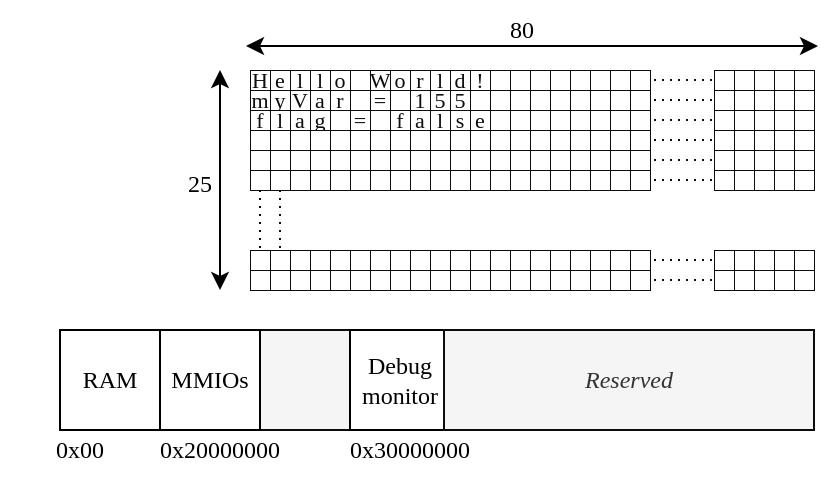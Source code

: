 <mxfile version="21.6.8" type="device">
  <diagram name="Page-1" id="7UJvqwtA53lMrA3YZl_T">
    <mxGraphModel dx="592" dy="351" grid="1" gridSize="10" guides="1" tooltips="1" connect="1" arrows="1" fold="1" page="1" pageScale="1" pageWidth="850" pageHeight="1100" math="0" shadow="0">
      <root>
        <mxCell id="0" />
        <mxCell id="1" parent="0" />
        <mxCell id="1Dst-Pp7yCYSwZfz3Zx6-1" value="" style="rounded=0;whiteSpace=wrap;html=1;fillColor=#f5f5f5;fontColor=#333333;strokeColor=#0D0D0D;" parent="1" vertex="1">
          <mxGeometry x="150" y="250" width="150" height="50" as="geometry" />
        </mxCell>
        <mxCell id="1Dst-Pp7yCYSwZfz3Zx6-3" value="0x00" style="text;html=1;strokeColor=none;fillColor=none;align=center;verticalAlign=middle;whiteSpace=wrap;rounded=0;fontFamily=Computer Modern;" parent="1" vertex="1">
          <mxGeometry x="120" y="295" width="80" height="30" as="geometry" />
        </mxCell>
        <mxCell id="1Dst-Pp7yCYSwZfz3Zx6-6" value="0x20000000" style="text;html=1;strokeColor=none;fillColor=none;align=center;verticalAlign=middle;whiteSpace=wrap;rounded=0;fontFamily=Computer Modern;" parent="1" vertex="1">
          <mxGeometry x="190" y="295" width="80" height="30" as="geometry" />
        </mxCell>
        <mxCell id="1Dst-Pp7yCYSwZfz3Zx6-7" value="0x30000000" style="text;html=1;strokeColor=none;fillColor=none;align=center;verticalAlign=middle;whiteSpace=wrap;rounded=0;fontFamily=Computer Modern;" parent="1" vertex="1">
          <mxGeometry x="285" y="295" width="80" height="30" as="geometry" />
        </mxCell>
        <mxCell id="1Dst-Pp7yCYSwZfz3Zx6-11" value="RAM" style="rounded=0;whiteSpace=wrap;html=1;fontFamily=Computer Modern;" parent="1" vertex="1">
          <mxGeometry x="150" y="250" width="50" height="50" as="geometry" />
        </mxCell>
        <mxCell id="1Dst-Pp7yCYSwZfz3Zx6-12" value="MMIOs" style="rounded=0;whiteSpace=wrap;html=1;fontFamily=Computer Modern;" parent="1" vertex="1">
          <mxGeometry x="200" y="250" width="50" height="50" as="geometry" />
        </mxCell>
        <mxCell id="1Dst-Pp7yCYSwZfz3Zx6-13" value="Debug&lt;br&gt;monitor" style="rounded=0;whiteSpace=wrap;html=1;fontFamily=Computer Modern;" parent="1" vertex="1">
          <mxGeometry x="295" y="250" width="50" height="50" as="geometry" />
        </mxCell>
        <mxCell id="1Dst-Pp7yCYSwZfz3Zx6-14" value="H" style="rounded=0;whiteSpace=wrap;html=1;fontColor=#0D0D0D;strokeColor=#0D0D0D;fontFamily=Computer Modern;fontSize=11;strokeWidth=0.5;" parent="1" vertex="1">
          <mxGeometry x="245" y="120" width="10" height="10" as="geometry" />
        </mxCell>
        <mxCell id="1Dst-Pp7yCYSwZfz3Zx6-15" value="e" style="rounded=0;whiteSpace=wrap;html=1;fontColor=#0D0D0D;strokeColor=#0D0D0D;fontFamily=Computer Modern;fontSize=11;strokeWidth=0.5;" parent="1" vertex="1">
          <mxGeometry x="255" y="120" width="10" height="10" as="geometry" />
        </mxCell>
        <mxCell id="1Dst-Pp7yCYSwZfz3Zx6-16" value="l" style="rounded=0;whiteSpace=wrap;html=1;fontColor=#0D0D0D;strokeColor=#0D0D0D;fontFamily=Computer Modern;fontSize=11;strokeWidth=0.5;" parent="1" vertex="1">
          <mxGeometry x="265" y="120" width="10" height="10" as="geometry" />
        </mxCell>
        <mxCell id="1Dst-Pp7yCYSwZfz3Zx6-17" value="l" style="rounded=0;whiteSpace=wrap;html=1;fontColor=#0D0D0D;strokeColor=#0D0D0D;fontFamily=Computer Modern;fontSize=11;strokeWidth=0.5;" parent="1" vertex="1">
          <mxGeometry x="275" y="120" width="10" height="10" as="geometry" />
        </mxCell>
        <mxCell id="1Dst-Pp7yCYSwZfz3Zx6-18" value="o" style="rounded=0;whiteSpace=wrap;html=1;fontColor=#0D0D0D;strokeColor=#0D0D0D;fontFamily=Computer Modern;fontSize=11;strokeWidth=0.5;" parent="1" vertex="1">
          <mxGeometry x="285" y="120" width="10" height="10" as="geometry" />
        </mxCell>
        <mxCell id="1Dst-Pp7yCYSwZfz3Zx6-19" value="" style="rounded=0;whiteSpace=wrap;html=1;fontColor=#B3B3B3;strokeColor=#0D0D0D;fontSize=11;strokeWidth=0.5;" parent="1" vertex="1">
          <mxGeometry x="295" y="120" width="10" height="10" as="geometry" />
        </mxCell>
        <mxCell id="1Dst-Pp7yCYSwZfz3Zx6-20" value="W" style="rounded=0;whiteSpace=wrap;html=1;fontColor=#0D0D0D;strokeColor=#0D0D0D;fontFamily=Computer Modern;fontSize=11;strokeWidth=0.5;" parent="1" vertex="1">
          <mxGeometry x="305" y="120" width="10" height="10" as="geometry" />
        </mxCell>
        <mxCell id="1Dst-Pp7yCYSwZfz3Zx6-21" value="o" style="rounded=0;whiteSpace=wrap;html=1;fontColor=#0D0D0D;strokeColor=#0D0D0D;fontFamily=Computer Modern;fontSize=11;strokeWidth=0.5;" parent="1" vertex="1">
          <mxGeometry x="315" y="120" width="10" height="10" as="geometry" />
        </mxCell>
        <mxCell id="1Dst-Pp7yCYSwZfz3Zx6-22" value="r" style="rounded=0;whiteSpace=wrap;html=1;fontColor=#0D0D0D;strokeColor=#0D0D0D;fontFamily=Computer Modern;fontSize=11;strokeWidth=0.5;" parent="1" vertex="1">
          <mxGeometry x="325" y="120" width="10" height="10" as="geometry" />
        </mxCell>
        <mxCell id="1Dst-Pp7yCYSwZfz3Zx6-23" value="l" style="rounded=0;whiteSpace=wrap;html=1;fontColor=#0D0D0D;strokeColor=#0D0D0D;fontFamily=Computer Modern;fontSize=11;strokeWidth=0.5;" parent="1" vertex="1">
          <mxGeometry x="335" y="120" width="10" height="10" as="geometry" />
        </mxCell>
        <mxCell id="1Dst-Pp7yCYSwZfz3Zx6-24" value="d" style="rounded=0;whiteSpace=wrap;html=1;fontColor=#0D0D0D;strokeColor=#0D0D0D;fontFamily=Computer Modern;fontSize=11;strokeWidth=0.5;" parent="1" vertex="1">
          <mxGeometry x="345" y="120" width="10" height="10" as="geometry" />
        </mxCell>
        <mxCell id="1Dst-Pp7yCYSwZfz3Zx6-25" value="!" style="rounded=0;whiteSpace=wrap;html=1;fontColor=#0D0D0D;strokeColor=#0D0D0D;fontFamily=Computer Modern;fontSize=11;strokeWidth=0.5;" parent="1" vertex="1">
          <mxGeometry x="355" y="120" width="10" height="10" as="geometry" />
        </mxCell>
        <mxCell id="1Dst-Pp7yCYSwZfz3Zx6-26" value="" style="rounded=0;whiteSpace=wrap;html=1;fontColor=#B3B3B3;strokeColor=#0D0D0D;strokeWidth=0.5;" parent="1" vertex="1">
          <mxGeometry x="365" y="120" width="10" height="10" as="geometry" />
        </mxCell>
        <mxCell id="1Dst-Pp7yCYSwZfz3Zx6-27" value="" style="rounded=0;whiteSpace=wrap;html=1;fontColor=#B3B3B3;strokeColor=#0D0D0D;strokeWidth=0.5;" parent="1" vertex="1">
          <mxGeometry x="375" y="120" width="10" height="10" as="geometry" />
        </mxCell>
        <mxCell id="1Dst-Pp7yCYSwZfz3Zx6-28" value="" style="rounded=0;whiteSpace=wrap;html=1;fontColor=#B3B3B3;strokeColor=#0D0D0D;strokeWidth=0.5;" parent="1" vertex="1">
          <mxGeometry x="385" y="120" width="10" height="10" as="geometry" />
        </mxCell>
        <mxCell id="1Dst-Pp7yCYSwZfz3Zx6-29" value="" style="rounded=0;whiteSpace=wrap;html=1;fontColor=#B3B3B3;strokeColor=#0D0D0D;strokeWidth=0.5;" parent="1" vertex="1">
          <mxGeometry x="395" y="120" width="10" height="10" as="geometry" />
        </mxCell>
        <mxCell id="1Dst-Pp7yCYSwZfz3Zx6-30" value="" style="rounded=0;whiteSpace=wrap;html=1;fontColor=#B3B3B3;strokeColor=#0D0D0D;strokeWidth=0.5;" parent="1" vertex="1">
          <mxGeometry x="405" y="120" width="10" height="10" as="geometry" />
        </mxCell>
        <mxCell id="1Dst-Pp7yCYSwZfz3Zx6-31" value="" style="rounded=0;whiteSpace=wrap;html=1;fontColor=#B3B3B3;strokeColor=#0D0D0D;strokeWidth=0.5;" parent="1" vertex="1">
          <mxGeometry x="415" y="120" width="10" height="10" as="geometry" />
        </mxCell>
        <mxCell id="1Dst-Pp7yCYSwZfz3Zx6-32" value="" style="rounded=0;whiteSpace=wrap;html=1;fontColor=#B3B3B3;strokeColor=#0D0D0D;strokeWidth=0.5;" parent="1" vertex="1">
          <mxGeometry x="425" y="120" width="10" height="10" as="geometry" />
        </mxCell>
        <mxCell id="1Dst-Pp7yCYSwZfz3Zx6-33" value="" style="rounded=0;whiteSpace=wrap;html=1;fontColor=#B3B3B3;strokeColor=#0D0D0D;strokeWidth=0.5;" parent="1" vertex="1">
          <mxGeometry x="435" y="120" width="10" height="10" as="geometry" />
        </mxCell>
        <mxCell id="1Dst-Pp7yCYSwZfz3Zx6-59" value="" style="rounded=0;whiteSpace=wrap;html=1;fontColor=#B3B3B3;strokeColor=#0D0D0D;strokeWidth=0.5;" parent="1" vertex="1">
          <mxGeometry x="477" y="120" width="10" height="10" as="geometry" />
        </mxCell>
        <mxCell id="1Dst-Pp7yCYSwZfz3Zx6-60" value="" style="rounded=0;whiteSpace=wrap;html=1;fontColor=#B3B3B3;strokeColor=#0D0D0D;strokeWidth=0.5;" parent="1" vertex="1">
          <mxGeometry x="487" y="120" width="10" height="10" as="geometry" />
        </mxCell>
        <mxCell id="1Dst-Pp7yCYSwZfz3Zx6-61" value="" style="rounded=0;whiteSpace=wrap;html=1;fontColor=#B3B3B3;strokeColor=#0D0D0D;strokeWidth=0.5;" parent="1" vertex="1">
          <mxGeometry x="497" y="120" width="10" height="10" as="geometry" />
        </mxCell>
        <mxCell id="1Dst-Pp7yCYSwZfz3Zx6-62" value="" style="rounded=0;whiteSpace=wrap;html=1;fontColor=#B3B3B3;strokeColor=#0D0D0D;strokeWidth=0.5;" parent="1" vertex="1">
          <mxGeometry x="507" y="120" width="10" height="10" as="geometry" />
        </mxCell>
        <mxCell id="1Dst-Pp7yCYSwZfz3Zx6-63" value="" style="rounded=0;whiteSpace=wrap;html=1;fontColor=#B3B3B3;strokeColor=#0D0D0D;strokeWidth=0.5;" parent="1" vertex="1">
          <mxGeometry x="517" y="120" width="10" height="10" as="geometry" />
        </mxCell>
        <mxCell id="1Dst-Pp7yCYSwZfz3Zx6-64" value="" style="endArrow=none;dashed=1;html=1;dashPattern=1 3;strokeWidth=1;rounded=0;exitX=1;exitY=0.5;exitDx=0;exitDy=0;entryX=0;entryY=0.5;entryDx=0;entryDy=0;fontColor=#B3B3B3;strokeColor=#0D0D0D;" parent="1" edge="1">
          <mxGeometry width="50" height="50" relative="1" as="geometry">
            <mxPoint x="447" y="125" as="sourcePoint" />
            <mxPoint x="477" y="125" as="targetPoint" />
          </mxGeometry>
        </mxCell>
        <mxCell id="1Dst-Pp7yCYSwZfz3Zx6-65" value="m" style="rounded=0;whiteSpace=wrap;html=1;fontColor=#0D0D0D;strokeColor=#0D0D0D;strokeWidth=0.5;fontSize=11;fontFamily=Computer Modern;" parent="1" vertex="1">
          <mxGeometry x="245" y="130" width="10" height="10" as="geometry" />
        </mxCell>
        <mxCell id="1Dst-Pp7yCYSwZfz3Zx6-66" value="y" style="rounded=0;whiteSpace=wrap;html=1;fontColor=#0D0D0D;strokeColor=#0D0D0D;strokeWidth=0.5;fontSize=11;fontFamily=Computer Modern;" parent="1" vertex="1">
          <mxGeometry x="255" y="130" width="10" height="10" as="geometry" />
        </mxCell>
        <mxCell id="1Dst-Pp7yCYSwZfz3Zx6-67" value="&lt;font style=&quot;font-size: 11px;&quot;&gt;V&lt;/font&gt;" style="rounded=0;whiteSpace=wrap;html=1;fontColor=#0D0D0D;strokeColor=#0D0D0D;strokeWidth=0.5;fontSize=11;fontFamily=Computer Modern;" parent="1" vertex="1">
          <mxGeometry x="265" y="130" width="10" height="10" as="geometry" />
        </mxCell>
        <mxCell id="1Dst-Pp7yCYSwZfz3Zx6-68" value="a" style="rounded=0;whiteSpace=wrap;html=1;fontColor=#0D0D0D;strokeColor=#0D0D0D;strokeWidth=0.5;fontSize=11;fontFamily=Computer Modern;" parent="1" vertex="1">
          <mxGeometry x="275" y="130" width="10" height="10" as="geometry" />
        </mxCell>
        <mxCell id="1Dst-Pp7yCYSwZfz3Zx6-69" value="r" style="rounded=0;whiteSpace=wrap;html=1;fontColor=#0D0D0D;strokeColor=#0D0D0D;strokeWidth=0.5;fontSize=11;fontFamily=Computer Modern;" parent="1" vertex="1">
          <mxGeometry x="285" y="130" width="10" height="10" as="geometry" />
        </mxCell>
        <mxCell id="1Dst-Pp7yCYSwZfz3Zx6-70" value="" style="rounded=0;whiteSpace=wrap;html=1;fontColor=#0D0D0D;strokeColor=#0D0D0D;strokeWidth=0.5;fontSize=11;fontFamily=Computer Modern;" parent="1" vertex="1">
          <mxGeometry x="295" y="130" width="10" height="10" as="geometry" />
        </mxCell>
        <mxCell id="1Dst-Pp7yCYSwZfz3Zx6-71" value="=" style="rounded=0;whiteSpace=wrap;html=1;fontColor=#0D0D0D;strokeColor=#0D0D0D;strokeWidth=0.5;fontFamily=Computer Modern;fontSize=11;" parent="1" vertex="1">
          <mxGeometry x="305" y="130" width="10" height="10" as="geometry" />
        </mxCell>
        <mxCell id="1Dst-Pp7yCYSwZfz3Zx6-72" value="" style="rounded=0;whiteSpace=wrap;html=1;fontColor=#0D0D0D;strokeColor=#0D0D0D;strokeWidth=0.5;fontSize=11;fontFamily=Computer Modern;" parent="1" vertex="1">
          <mxGeometry x="315" y="130" width="10" height="10" as="geometry" />
        </mxCell>
        <mxCell id="1Dst-Pp7yCYSwZfz3Zx6-73" value="1" style="rounded=0;whiteSpace=wrap;html=1;fontColor=#0D0D0D;strokeColor=#0D0D0D;strokeWidth=0.5;fontFamily=Computer Modern;fontSize=11;" parent="1" vertex="1">
          <mxGeometry x="325" y="130" width="10" height="10" as="geometry" />
        </mxCell>
        <mxCell id="1Dst-Pp7yCYSwZfz3Zx6-74" value="5" style="rounded=0;whiteSpace=wrap;html=1;fontColor=#0D0D0D;strokeColor=#0D0D0D;strokeWidth=0.5;fontSize=11;fontFamily=Computer Modern;" parent="1" vertex="1">
          <mxGeometry x="335" y="130" width="10" height="10" as="geometry" />
        </mxCell>
        <mxCell id="1Dst-Pp7yCYSwZfz3Zx6-75" value="5" style="rounded=0;whiteSpace=wrap;html=1;fontColor=#0D0D0D;strokeColor=#0D0D0D;strokeWidth=0.5;fontSize=11;fontFamily=Computer Modern;" parent="1" vertex="1">
          <mxGeometry x="345" y="130" width="10" height="10" as="geometry" />
        </mxCell>
        <mxCell id="1Dst-Pp7yCYSwZfz3Zx6-76" value="" style="rounded=0;whiteSpace=wrap;html=1;fontColor=#0D0D0D;strokeColor=#0D0D0D;strokeWidth=0.5;fontSize=11;fontFamily=Computer Modern;" parent="1" vertex="1">
          <mxGeometry x="355" y="130" width="10" height="10" as="geometry" />
        </mxCell>
        <mxCell id="1Dst-Pp7yCYSwZfz3Zx6-77" value="" style="rounded=0;whiteSpace=wrap;html=1;fontColor=#B3B3B3;strokeColor=#0D0D0D;strokeWidth=0.5;" parent="1" vertex="1">
          <mxGeometry x="365" y="130" width="10" height="10" as="geometry" />
        </mxCell>
        <mxCell id="1Dst-Pp7yCYSwZfz3Zx6-78" value="" style="rounded=0;whiteSpace=wrap;html=1;fontColor=#B3B3B3;strokeColor=#0D0D0D;strokeWidth=0.5;" parent="1" vertex="1">
          <mxGeometry x="375" y="130" width="10" height="10" as="geometry" />
        </mxCell>
        <mxCell id="1Dst-Pp7yCYSwZfz3Zx6-79" value="" style="rounded=0;whiteSpace=wrap;html=1;fontColor=#B3B3B3;strokeColor=#0D0D0D;strokeWidth=0.5;" parent="1" vertex="1">
          <mxGeometry x="385" y="130" width="10" height="10" as="geometry" />
        </mxCell>
        <mxCell id="1Dst-Pp7yCYSwZfz3Zx6-80" value="" style="rounded=0;whiteSpace=wrap;html=1;fontColor=#B3B3B3;strokeColor=#0D0D0D;strokeWidth=0.5;" parent="1" vertex="1">
          <mxGeometry x="395" y="130" width="10" height="10" as="geometry" />
        </mxCell>
        <mxCell id="1Dst-Pp7yCYSwZfz3Zx6-81" value="" style="rounded=0;whiteSpace=wrap;html=1;fontColor=#B3B3B3;strokeColor=#0D0D0D;strokeWidth=0.5;" parent="1" vertex="1">
          <mxGeometry x="405" y="130" width="10" height="10" as="geometry" />
        </mxCell>
        <mxCell id="1Dst-Pp7yCYSwZfz3Zx6-82" value="" style="rounded=0;whiteSpace=wrap;html=1;fontColor=#B3B3B3;strokeColor=#0D0D0D;strokeWidth=0.5;" parent="1" vertex="1">
          <mxGeometry x="415" y="130" width="10" height="10" as="geometry" />
        </mxCell>
        <mxCell id="1Dst-Pp7yCYSwZfz3Zx6-83" value="" style="rounded=0;whiteSpace=wrap;html=1;fontColor=#B3B3B3;strokeColor=#0D0D0D;strokeWidth=0.5;" parent="1" vertex="1">
          <mxGeometry x="425" y="130" width="10" height="10" as="geometry" />
        </mxCell>
        <mxCell id="1Dst-Pp7yCYSwZfz3Zx6-84" value="" style="rounded=0;whiteSpace=wrap;html=1;fontColor=#B3B3B3;strokeColor=#0D0D0D;strokeWidth=0.5;" parent="1" vertex="1">
          <mxGeometry x="435" y="130" width="10" height="10" as="geometry" />
        </mxCell>
        <mxCell id="1Dst-Pp7yCYSwZfz3Zx6-85" value="" style="rounded=0;whiteSpace=wrap;html=1;fontColor=#B3B3B3;strokeColor=#0D0D0D;strokeWidth=0.5;" parent="1" vertex="1">
          <mxGeometry x="477" y="130" width="10" height="10" as="geometry" />
        </mxCell>
        <mxCell id="1Dst-Pp7yCYSwZfz3Zx6-86" value="" style="rounded=0;whiteSpace=wrap;html=1;fontColor=#B3B3B3;strokeColor=#0D0D0D;strokeWidth=0.5;" parent="1" vertex="1">
          <mxGeometry x="487" y="130" width="10" height="10" as="geometry" />
        </mxCell>
        <mxCell id="1Dst-Pp7yCYSwZfz3Zx6-87" value="" style="rounded=0;whiteSpace=wrap;html=1;fontColor=#B3B3B3;strokeColor=#0D0D0D;strokeWidth=0.5;" parent="1" vertex="1">
          <mxGeometry x="497" y="130" width="10" height="10" as="geometry" />
        </mxCell>
        <mxCell id="1Dst-Pp7yCYSwZfz3Zx6-88" value="" style="rounded=0;whiteSpace=wrap;html=1;fontColor=#B3B3B3;strokeColor=#0D0D0D;strokeWidth=0.5;" parent="1" vertex="1">
          <mxGeometry x="507" y="130" width="10" height="10" as="geometry" />
        </mxCell>
        <mxCell id="1Dst-Pp7yCYSwZfz3Zx6-89" value="" style="rounded=0;whiteSpace=wrap;html=1;fontColor=#B3B3B3;strokeColor=#0D0D0D;strokeWidth=0.5;" parent="1" vertex="1">
          <mxGeometry x="517" y="130" width="10" height="10" as="geometry" />
        </mxCell>
        <mxCell id="1Dst-Pp7yCYSwZfz3Zx6-90" value="" style="endArrow=none;dashed=1;html=1;dashPattern=1 3;strokeWidth=1;rounded=0;exitX=1;exitY=0.5;exitDx=0;exitDy=0;entryX=0;entryY=0.5;entryDx=0;entryDy=0;fontColor=#B3B3B3;strokeColor=#0D0D0D;" parent="1" edge="1">
          <mxGeometry width="50" height="50" relative="1" as="geometry">
            <mxPoint x="447" y="135" as="sourcePoint" />
            <mxPoint x="477" y="135" as="targetPoint" />
          </mxGeometry>
        </mxCell>
        <mxCell id="1Dst-Pp7yCYSwZfz3Zx6-91" value="f" style="rounded=0;whiteSpace=wrap;html=1;fontColor=#0D0D0D;strokeColor=#0D0D0D;strokeWidth=0.5;fontSize=11;fontFamily=Computer Modern;" parent="1" vertex="1">
          <mxGeometry x="245" y="140" width="10" height="10" as="geometry" />
        </mxCell>
        <mxCell id="1Dst-Pp7yCYSwZfz3Zx6-92" value="l" style="rounded=0;whiteSpace=wrap;html=1;fontColor=#0D0D0D;strokeColor=#0D0D0D;strokeWidth=0.5;fontSize=11;fontFamily=Computer Modern;" parent="1" vertex="1">
          <mxGeometry x="255" y="140" width="10" height="10" as="geometry" />
        </mxCell>
        <mxCell id="1Dst-Pp7yCYSwZfz3Zx6-93" value="a" style="rounded=0;whiteSpace=wrap;html=1;fontColor=#0D0D0D;strokeColor=#0D0D0D;strokeWidth=0.5;fontSize=11;fontFamily=Computer Modern;" parent="1" vertex="1">
          <mxGeometry x="265" y="140" width="10" height="10" as="geometry" />
        </mxCell>
        <mxCell id="1Dst-Pp7yCYSwZfz3Zx6-94" value="g" style="rounded=0;whiteSpace=wrap;html=1;fontColor=#0D0D0D;strokeColor=#0D0D0D;strokeWidth=0.5;fontSize=11;fontFamily=Computer Modern;" parent="1" vertex="1">
          <mxGeometry x="275" y="140" width="10" height="10" as="geometry" />
        </mxCell>
        <mxCell id="1Dst-Pp7yCYSwZfz3Zx6-95" value="" style="rounded=0;whiteSpace=wrap;html=1;fontColor=#B3B3B3;strokeColor=#0D0D0D;strokeWidth=0.5;" parent="1" vertex="1">
          <mxGeometry x="285" y="140" width="10" height="10" as="geometry" />
        </mxCell>
        <mxCell id="1Dst-Pp7yCYSwZfz3Zx6-96" value="=" style="rounded=0;whiteSpace=wrap;html=1;fontColor=#0D0D0D;strokeColor=#0D0D0D;strokeWidth=0.5;fontSize=11;fontFamily=Computer Modern;" parent="1" vertex="1">
          <mxGeometry x="295" y="140" width="10" height="10" as="geometry" />
        </mxCell>
        <mxCell id="1Dst-Pp7yCYSwZfz3Zx6-97" value="" style="rounded=0;whiteSpace=wrap;html=1;fontColor=#B3B3B3;strokeColor=#0D0D0D;strokeWidth=0.5;" parent="1" vertex="1">
          <mxGeometry x="305" y="140" width="10" height="10" as="geometry" />
        </mxCell>
        <mxCell id="1Dst-Pp7yCYSwZfz3Zx6-98" value="f" style="rounded=0;whiteSpace=wrap;html=1;fontColor=#0D0D0D;strokeColor=#0D0D0D;strokeWidth=0.5;fontSize=11;fontFamily=Computer Modern;" parent="1" vertex="1">
          <mxGeometry x="315" y="140" width="10" height="10" as="geometry" />
        </mxCell>
        <mxCell id="1Dst-Pp7yCYSwZfz3Zx6-99" value="a" style="rounded=0;whiteSpace=wrap;html=1;fontColor=#0D0D0D;strokeColor=#0D0D0D;strokeWidth=0.5;fontSize=11;fontFamily=Computer Modern;" parent="1" vertex="1">
          <mxGeometry x="325" y="140" width="10" height="10" as="geometry" />
        </mxCell>
        <mxCell id="1Dst-Pp7yCYSwZfz3Zx6-100" value="l" style="rounded=0;whiteSpace=wrap;html=1;fontColor=#0D0D0D;strokeColor=#0D0D0D;strokeWidth=0.5;fontSize=11;fontFamily=Computer Modern;" parent="1" vertex="1">
          <mxGeometry x="335" y="140" width="10" height="10" as="geometry" />
        </mxCell>
        <mxCell id="1Dst-Pp7yCYSwZfz3Zx6-101" value="s" style="rounded=0;whiteSpace=wrap;html=1;fontColor=#0D0D0D;strokeColor=#0D0D0D;strokeWidth=0.5;fontSize=11;fontFamily=Computer Modern;" parent="1" vertex="1">
          <mxGeometry x="345" y="140" width="10" height="10" as="geometry" />
        </mxCell>
        <mxCell id="1Dst-Pp7yCYSwZfz3Zx6-102" value="e" style="rounded=0;whiteSpace=wrap;html=1;fontColor=#0D0D0D;strokeColor=#0D0D0D;strokeWidth=0.5;fontSize=11;fontFamily=Computer Modern;" parent="1" vertex="1">
          <mxGeometry x="355" y="140" width="10" height="10" as="geometry" />
        </mxCell>
        <mxCell id="1Dst-Pp7yCYSwZfz3Zx6-103" value="" style="rounded=0;whiteSpace=wrap;html=1;fontColor=#B3B3B3;strokeColor=#0D0D0D;strokeWidth=0.5;" parent="1" vertex="1">
          <mxGeometry x="365" y="140" width="10" height="10" as="geometry" />
        </mxCell>
        <mxCell id="1Dst-Pp7yCYSwZfz3Zx6-104" value="" style="rounded=0;whiteSpace=wrap;html=1;fontColor=#B3B3B3;strokeColor=#0D0D0D;strokeWidth=0.5;" parent="1" vertex="1">
          <mxGeometry x="375" y="140" width="10" height="10" as="geometry" />
        </mxCell>
        <mxCell id="1Dst-Pp7yCYSwZfz3Zx6-105" value="" style="rounded=0;whiteSpace=wrap;html=1;fontColor=#B3B3B3;strokeColor=#0D0D0D;strokeWidth=0.5;" parent="1" vertex="1">
          <mxGeometry x="385" y="140" width="10" height="10" as="geometry" />
        </mxCell>
        <mxCell id="1Dst-Pp7yCYSwZfz3Zx6-106" value="" style="rounded=0;whiteSpace=wrap;html=1;fontColor=#B3B3B3;strokeColor=#0D0D0D;strokeWidth=0.5;" parent="1" vertex="1">
          <mxGeometry x="395" y="140" width="10" height="10" as="geometry" />
        </mxCell>
        <mxCell id="1Dst-Pp7yCYSwZfz3Zx6-107" value="" style="rounded=0;whiteSpace=wrap;html=1;fontColor=#B3B3B3;strokeColor=#0D0D0D;strokeWidth=0.5;" parent="1" vertex="1">
          <mxGeometry x="405" y="140" width="10" height="10" as="geometry" />
        </mxCell>
        <mxCell id="1Dst-Pp7yCYSwZfz3Zx6-108" value="" style="rounded=0;whiteSpace=wrap;html=1;fontColor=#B3B3B3;strokeColor=#0D0D0D;strokeWidth=0.5;" parent="1" vertex="1">
          <mxGeometry x="415" y="140" width="10" height="10" as="geometry" />
        </mxCell>
        <mxCell id="1Dst-Pp7yCYSwZfz3Zx6-109" value="" style="rounded=0;whiteSpace=wrap;html=1;fontColor=#B3B3B3;strokeColor=#0D0D0D;strokeWidth=0.5;" parent="1" vertex="1">
          <mxGeometry x="425" y="140" width="10" height="10" as="geometry" />
        </mxCell>
        <mxCell id="1Dst-Pp7yCYSwZfz3Zx6-110" value="" style="rounded=0;whiteSpace=wrap;html=1;fontColor=#B3B3B3;strokeColor=#0D0D0D;strokeWidth=0.5;" parent="1" vertex="1">
          <mxGeometry x="435" y="140" width="10" height="10" as="geometry" />
        </mxCell>
        <mxCell id="1Dst-Pp7yCYSwZfz3Zx6-111" value="" style="rounded=0;whiteSpace=wrap;html=1;fontColor=#B3B3B3;strokeColor=#0D0D0D;strokeWidth=0.5;" parent="1" vertex="1">
          <mxGeometry x="477" y="140" width="10" height="10" as="geometry" />
        </mxCell>
        <mxCell id="1Dst-Pp7yCYSwZfz3Zx6-112" value="" style="rounded=0;whiteSpace=wrap;html=1;fontColor=#B3B3B3;strokeColor=#0D0D0D;strokeWidth=0.5;" parent="1" vertex="1">
          <mxGeometry x="487" y="140" width="10" height="10" as="geometry" />
        </mxCell>
        <mxCell id="1Dst-Pp7yCYSwZfz3Zx6-113" value="" style="rounded=0;whiteSpace=wrap;html=1;fontColor=#B3B3B3;strokeColor=#0D0D0D;strokeWidth=0.5;" parent="1" vertex="1">
          <mxGeometry x="497" y="140" width="10" height="10" as="geometry" />
        </mxCell>
        <mxCell id="1Dst-Pp7yCYSwZfz3Zx6-114" value="" style="rounded=0;whiteSpace=wrap;html=1;fontColor=#B3B3B3;strokeColor=#0D0D0D;strokeWidth=0.5;" parent="1" vertex="1">
          <mxGeometry x="507" y="140" width="10" height="10" as="geometry" />
        </mxCell>
        <mxCell id="1Dst-Pp7yCYSwZfz3Zx6-115" value="" style="rounded=0;whiteSpace=wrap;html=1;fontColor=#B3B3B3;strokeColor=#0D0D0D;strokeWidth=0.5;" parent="1" vertex="1">
          <mxGeometry x="517" y="140" width="10" height="10" as="geometry" />
        </mxCell>
        <mxCell id="1Dst-Pp7yCYSwZfz3Zx6-116" value="" style="endArrow=none;dashed=1;html=1;dashPattern=1 3;strokeWidth=1;rounded=0;exitX=1;exitY=0.5;exitDx=0;exitDy=0;entryX=0;entryY=0.5;entryDx=0;entryDy=0;fontColor=#B3B3B3;strokeColor=#0D0D0D;" parent="1" edge="1">
          <mxGeometry width="50" height="50" relative="1" as="geometry">
            <mxPoint x="447" y="145" as="sourcePoint" />
            <mxPoint x="477" y="145" as="targetPoint" />
          </mxGeometry>
        </mxCell>
        <mxCell id="1Dst-Pp7yCYSwZfz3Zx6-117" value="" style="rounded=0;whiteSpace=wrap;html=1;fontColor=#B3B3B3;strokeColor=#0D0D0D;strokeWidth=0.5;" parent="1" vertex="1">
          <mxGeometry x="245" y="210" width="10" height="10" as="geometry" />
        </mxCell>
        <mxCell id="1Dst-Pp7yCYSwZfz3Zx6-118" value="" style="rounded=0;whiteSpace=wrap;html=1;fontColor=#B3B3B3;strokeColor=#0D0D0D;strokeWidth=0.5;" parent="1" vertex="1">
          <mxGeometry x="255" y="210" width="10" height="10" as="geometry" />
        </mxCell>
        <mxCell id="1Dst-Pp7yCYSwZfz3Zx6-119" value="" style="rounded=0;whiteSpace=wrap;html=1;fontColor=#B3B3B3;strokeColor=#0D0D0D;strokeWidth=0.5;" parent="1" vertex="1">
          <mxGeometry x="265" y="210" width="10" height="10" as="geometry" />
        </mxCell>
        <mxCell id="1Dst-Pp7yCYSwZfz3Zx6-120" value="" style="rounded=0;whiteSpace=wrap;html=1;fontColor=#B3B3B3;strokeColor=#0D0D0D;strokeWidth=0.5;" parent="1" vertex="1">
          <mxGeometry x="275" y="210" width="10" height="10" as="geometry" />
        </mxCell>
        <mxCell id="1Dst-Pp7yCYSwZfz3Zx6-121" value="" style="rounded=0;whiteSpace=wrap;html=1;fontColor=#B3B3B3;strokeColor=#0D0D0D;strokeWidth=0.5;" parent="1" vertex="1">
          <mxGeometry x="285" y="210" width="10" height="10" as="geometry" />
        </mxCell>
        <mxCell id="1Dst-Pp7yCYSwZfz3Zx6-122" value="" style="rounded=0;whiteSpace=wrap;html=1;fontColor=#B3B3B3;strokeColor=#0D0D0D;strokeWidth=0.5;" parent="1" vertex="1">
          <mxGeometry x="295" y="210" width="10" height="10" as="geometry" />
        </mxCell>
        <mxCell id="1Dst-Pp7yCYSwZfz3Zx6-123" value="" style="rounded=0;whiteSpace=wrap;html=1;fontColor=#B3B3B3;strokeColor=#0D0D0D;strokeWidth=0.5;" parent="1" vertex="1">
          <mxGeometry x="305" y="210" width="10" height="10" as="geometry" />
        </mxCell>
        <mxCell id="1Dst-Pp7yCYSwZfz3Zx6-124" value="" style="rounded=0;whiteSpace=wrap;html=1;fontColor=#B3B3B3;strokeColor=#0D0D0D;strokeWidth=0.5;" parent="1" vertex="1">
          <mxGeometry x="315" y="210" width="10" height="10" as="geometry" />
        </mxCell>
        <mxCell id="1Dst-Pp7yCYSwZfz3Zx6-125" value="" style="rounded=0;whiteSpace=wrap;html=1;fontColor=#B3B3B3;strokeColor=#0D0D0D;strokeWidth=0.5;" parent="1" vertex="1">
          <mxGeometry x="325" y="210" width="10" height="10" as="geometry" />
        </mxCell>
        <mxCell id="1Dst-Pp7yCYSwZfz3Zx6-126" value="" style="rounded=0;whiteSpace=wrap;html=1;fontColor=#B3B3B3;strokeColor=#0D0D0D;strokeWidth=0.5;" parent="1" vertex="1">
          <mxGeometry x="335" y="210" width="10" height="10" as="geometry" />
        </mxCell>
        <mxCell id="1Dst-Pp7yCYSwZfz3Zx6-127" value="" style="rounded=0;whiteSpace=wrap;html=1;fontColor=#B3B3B3;strokeColor=#0D0D0D;strokeWidth=0.5;" parent="1" vertex="1">
          <mxGeometry x="345" y="210" width="10" height="10" as="geometry" />
        </mxCell>
        <mxCell id="1Dst-Pp7yCYSwZfz3Zx6-128" value="" style="rounded=0;whiteSpace=wrap;html=1;fontColor=#B3B3B3;strokeColor=#0D0D0D;strokeWidth=0.5;" parent="1" vertex="1">
          <mxGeometry x="355" y="210" width="10" height="10" as="geometry" />
        </mxCell>
        <mxCell id="1Dst-Pp7yCYSwZfz3Zx6-129" value="" style="rounded=0;whiteSpace=wrap;html=1;fontColor=#B3B3B3;strokeColor=#0D0D0D;strokeWidth=0.5;" parent="1" vertex="1">
          <mxGeometry x="365" y="210" width="10" height="10" as="geometry" />
        </mxCell>
        <mxCell id="1Dst-Pp7yCYSwZfz3Zx6-130" value="" style="rounded=0;whiteSpace=wrap;html=1;fontColor=#B3B3B3;strokeColor=#0D0D0D;strokeWidth=0.5;" parent="1" vertex="1">
          <mxGeometry x="375" y="210" width="10" height="10" as="geometry" />
        </mxCell>
        <mxCell id="1Dst-Pp7yCYSwZfz3Zx6-131" value="" style="rounded=0;whiteSpace=wrap;html=1;fontColor=#B3B3B3;strokeColor=#0D0D0D;strokeWidth=0.5;" parent="1" vertex="1">
          <mxGeometry x="385" y="210" width="10" height="10" as="geometry" />
        </mxCell>
        <mxCell id="1Dst-Pp7yCYSwZfz3Zx6-132" value="" style="rounded=0;whiteSpace=wrap;html=1;fontColor=#B3B3B3;strokeColor=#0D0D0D;strokeWidth=0.5;" parent="1" vertex="1">
          <mxGeometry x="395" y="210" width="10" height="10" as="geometry" />
        </mxCell>
        <mxCell id="1Dst-Pp7yCYSwZfz3Zx6-133" value="" style="rounded=0;whiteSpace=wrap;html=1;fontColor=#B3B3B3;strokeColor=#0D0D0D;strokeWidth=0.5;" parent="1" vertex="1">
          <mxGeometry x="405" y="210" width="10" height="10" as="geometry" />
        </mxCell>
        <mxCell id="1Dst-Pp7yCYSwZfz3Zx6-134" value="" style="rounded=0;whiteSpace=wrap;html=1;fontColor=#B3B3B3;strokeColor=#0D0D0D;strokeWidth=0.5;" parent="1" vertex="1">
          <mxGeometry x="415" y="210" width="10" height="10" as="geometry" />
        </mxCell>
        <mxCell id="1Dst-Pp7yCYSwZfz3Zx6-135" value="" style="rounded=0;whiteSpace=wrap;html=1;fontColor=#B3B3B3;strokeColor=#0D0D0D;strokeWidth=0.5;" parent="1" vertex="1">
          <mxGeometry x="425" y="210" width="10" height="10" as="geometry" />
        </mxCell>
        <mxCell id="1Dst-Pp7yCYSwZfz3Zx6-136" value="" style="rounded=0;whiteSpace=wrap;html=1;fontColor=#B3B3B3;strokeColor=#0D0D0D;strokeWidth=0.5;" parent="1" vertex="1">
          <mxGeometry x="435" y="210" width="10" height="10" as="geometry" />
        </mxCell>
        <mxCell id="1Dst-Pp7yCYSwZfz3Zx6-137" value="" style="rounded=0;whiteSpace=wrap;html=1;fontColor=#B3B3B3;strokeColor=#0D0D0D;strokeWidth=0.5;" parent="1" vertex="1">
          <mxGeometry x="477" y="210" width="10" height="10" as="geometry" />
        </mxCell>
        <mxCell id="1Dst-Pp7yCYSwZfz3Zx6-138" value="" style="rounded=0;whiteSpace=wrap;html=1;fontColor=#B3B3B3;strokeColor=#0D0D0D;strokeWidth=0.5;" parent="1" vertex="1">
          <mxGeometry x="487" y="210" width="10" height="10" as="geometry" />
        </mxCell>
        <mxCell id="1Dst-Pp7yCYSwZfz3Zx6-139" value="" style="rounded=0;whiteSpace=wrap;html=1;fontColor=#B3B3B3;strokeColor=#0D0D0D;strokeWidth=0.5;" parent="1" vertex="1">
          <mxGeometry x="497" y="210" width="10" height="10" as="geometry" />
        </mxCell>
        <mxCell id="1Dst-Pp7yCYSwZfz3Zx6-140" value="" style="rounded=0;whiteSpace=wrap;html=1;fontColor=#B3B3B3;strokeColor=#0D0D0D;strokeWidth=0.5;" parent="1" vertex="1">
          <mxGeometry x="507" y="210" width="10" height="10" as="geometry" />
        </mxCell>
        <mxCell id="1Dst-Pp7yCYSwZfz3Zx6-141" value="" style="rounded=0;whiteSpace=wrap;html=1;fontColor=#B3B3B3;strokeColor=#0D0D0D;strokeWidth=0.5;" parent="1" vertex="1">
          <mxGeometry x="517" y="210" width="10" height="10" as="geometry" />
        </mxCell>
        <mxCell id="1Dst-Pp7yCYSwZfz3Zx6-142" value="" style="endArrow=none;dashed=1;html=1;dashPattern=1 3;strokeWidth=1;rounded=0;exitX=1;exitY=0.5;exitDx=0;exitDy=0;entryX=0;entryY=0.5;entryDx=0;entryDy=0;fontColor=#B3B3B3;strokeColor=#0D0D0D;" parent="1" edge="1">
          <mxGeometry width="50" height="50" relative="1" as="geometry">
            <mxPoint x="447" y="215" as="sourcePoint" />
            <mxPoint x="477" y="215" as="targetPoint" />
          </mxGeometry>
        </mxCell>
        <mxCell id="1Dst-Pp7yCYSwZfz3Zx6-143" value="" style="rounded=0;whiteSpace=wrap;html=1;fontColor=#B3B3B3;strokeColor=#0D0D0D;strokeWidth=0.5;" parent="1" vertex="1">
          <mxGeometry x="245" y="150" width="10" height="10" as="geometry" />
        </mxCell>
        <mxCell id="1Dst-Pp7yCYSwZfz3Zx6-144" value="" style="rounded=0;whiteSpace=wrap;html=1;fontColor=#B3B3B3;strokeColor=#0D0D0D;strokeWidth=0.5;" parent="1" vertex="1">
          <mxGeometry x="255" y="150" width="10" height="10" as="geometry" />
        </mxCell>
        <mxCell id="1Dst-Pp7yCYSwZfz3Zx6-145" value="" style="rounded=0;whiteSpace=wrap;html=1;fontColor=#B3B3B3;strokeColor=#0D0D0D;strokeWidth=0.5;" parent="1" vertex="1">
          <mxGeometry x="265" y="150" width="10" height="10" as="geometry" />
        </mxCell>
        <mxCell id="1Dst-Pp7yCYSwZfz3Zx6-146" value="" style="rounded=0;whiteSpace=wrap;html=1;fontColor=#B3B3B3;strokeColor=#0D0D0D;strokeWidth=0.5;" parent="1" vertex="1">
          <mxGeometry x="275" y="150" width="10" height="10" as="geometry" />
        </mxCell>
        <mxCell id="1Dst-Pp7yCYSwZfz3Zx6-147" value="" style="rounded=0;whiteSpace=wrap;html=1;fontColor=#B3B3B3;strokeColor=#0D0D0D;strokeWidth=0.5;" parent="1" vertex="1">
          <mxGeometry x="285" y="150" width="10" height="10" as="geometry" />
        </mxCell>
        <mxCell id="1Dst-Pp7yCYSwZfz3Zx6-148" value="" style="rounded=0;whiteSpace=wrap;html=1;fontColor=#B3B3B3;strokeColor=#0D0D0D;strokeWidth=0.5;" parent="1" vertex="1">
          <mxGeometry x="295" y="150" width="10" height="10" as="geometry" />
        </mxCell>
        <mxCell id="1Dst-Pp7yCYSwZfz3Zx6-149" value="" style="rounded=0;whiteSpace=wrap;html=1;fontColor=#B3B3B3;strokeColor=#0D0D0D;strokeWidth=0.5;" parent="1" vertex="1">
          <mxGeometry x="305" y="150" width="10" height="10" as="geometry" />
        </mxCell>
        <mxCell id="1Dst-Pp7yCYSwZfz3Zx6-150" value="" style="rounded=0;whiteSpace=wrap;html=1;fontColor=#B3B3B3;strokeColor=#0D0D0D;strokeWidth=0.5;" parent="1" vertex="1">
          <mxGeometry x="315" y="150" width="10" height="10" as="geometry" />
        </mxCell>
        <mxCell id="1Dst-Pp7yCYSwZfz3Zx6-151" value="" style="rounded=0;whiteSpace=wrap;html=1;fontColor=#B3B3B3;strokeColor=#0D0D0D;strokeWidth=0.5;" parent="1" vertex="1">
          <mxGeometry x="325" y="150" width="10" height="10" as="geometry" />
        </mxCell>
        <mxCell id="1Dst-Pp7yCYSwZfz3Zx6-152" value="" style="rounded=0;whiteSpace=wrap;html=1;fontColor=#B3B3B3;strokeColor=#0D0D0D;strokeWidth=0.5;" parent="1" vertex="1">
          <mxGeometry x="335" y="150" width="10" height="10" as="geometry" />
        </mxCell>
        <mxCell id="1Dst-Pp7yCYSwZfz3Zx6-153" value="" style="rounded=0;whiteSpace=wrap;html=1;fontColor=#B3B3B3;strokeColor=#0D0D0D;strokeWidth=0.5;" parent="1" vertex="1">
          <mxGeometry x="345" y="150" width="10" height="10" as="geometry" />
        </mxCell>
        <mxCell id="1Dst-Pp7yCYSwZfz3Zx6-154" value="" style="rounded=0;whiteSpace=wrap;html=1;fontColor=#B3B3B3;strokeColor=#0D0D0D;strokeWidth=0.5;" parent="1" vertex="1">
          <mxGeometry x="355" y="150" width="10" height="10" as="geometry" />
        </mxCell>
        <mxCell id="1Dst-Pp7yCYSwZfz3Zx6-155" value="" style="rounded=0;whiteSpace=wrap;html=1;fontColor=#B3B3B3;strokeColor=#0D0D0D;strokeWidth=0.5;" parent="1" vertex="1">
          <mxGeometry x="365" y="150" width="10" height="10" as="geometry" />
        </mxCell>
        <mxCell id="1Dst-Pp7yCYSwZfz3Zx6-156" value="" style="rounded=0;whiteSpace=wrap;html=1;fontColor=#B3B3B3;strokeColor=#0D0D0D;strokeWidth=0.5;" parent="1" vertex="1">
          <mxGeometry x="375" y="150" width="10" height="10" as="geometry" />
        </mxCell>
        <mxCell id="1Dst-Pp7yCYSwZfz3Zx6-157" value="" style="rounded=0;whiteSpace=wrap;html=1;fontColor=#B3B3B3;strokeColor=#0D0D0D;strokeWidth=0.5;" parent="1" vertex="1">
          <mxGeometry x="385" y="150" width="10" height="10" as="geometry" />
        </mxCell>
        <mxCell id="1Dst-Pp7yCYSwZfz3Zx6-158" value="" style="rounded=0;whiteSpace=wrap;html=1;fontColor=#B3B3B3;strokeColor=#0D0D0D;strokeWidth=0.5;" parent="1" vertex="1">
          <mxGeometry x="395" y="150" width="10" height="10" as="geometry" />
        </mxCell>
        <mxCell id="1Dst-Pp7yCYSwZfz3Zx6-159" value="" style="rounded=0;whiteSpace=wrap;html=1;fontColor=#B3B3B3;strokeColor=#0D0D0D;strokeWidth=0.5;" parent="1" vertex="1">
          <mxGeometry x="405" y="150" width="10" height="10" as="geometry" />
        </mxCell>
        <mxCell id="1Dst-Pp7yCYSwZfz3Zx6-160" value="" style="rounded=0;whiteSpace=wrap;html=1;fontColor=#B3B3B3;strokeColor=#0D0D0D;strokeWidth=0.5;" parent="1" vertex="1">
          <mxGeometry x="415" y="150" width="10" height="10" as="geometry" />
        </mxCell>
        <mxCell id="1Dst-Pp7yCYSwZfz3Zx6-161" value="" style="rounded=0;whiteSpace=wrap;html=1;fontColor=#B3B3B3;strokeColor=#0D0D0D;strokeWidth=0.5;" parent="1" vertex="1">
          <mxGeometry x="425" y="150" width="10" height="10" as="geometry" />
        </mxCell>
        <mxCell id="1Dst-Pp7yCYSwZfz3Zx6-162" value="" style="rounded=0;whiteSpace=wrap;html=1;fontColor=#B3B3B3;strokeColor=#0D0D0D;strokeWidth=0.5;" parent="1" vertex="1">
          <mxGeometry x="435" y="150" width="10" height="10" as="geometry" />
        </mxCell>
        <mxCell id="1Dst-Pp7yCYSwZfz3Zx6-163" value="" style="rounded=0;whiteSpace=wrap;html=1;fontColor=#B3B3B3;strokeColor=#0D0D0D;strokeWidth=0.5;" parent="1" vertex="1">
          <mxGeometry x="477" y="150" width="10" height="10" as="geometry" />
        </mxCell>
        <mxCell id="1Dst-Pp7yCYSwZfz3Zx6-164" value="" style="rounded=0;whiteSpace=wrap;html=1;fontColor=#B3B3B3;strokeColor=#0D0D0D;strokeWidth=0.5;" parent="1" vertex="1">
          <mxGeometry x="487" y="150" width="10" height="10" as="geometry" />
        </mxCell>
        <mxCell id="1Dst-Pp7yCYSwZfz3Zx6-165" value="" style="rounded=0;whiteSpace=wrap;html=1;fontColor=#B3B3B3;strokeColor=#0D0D0D;strokeWidth=0.5;" parent="1" vertex="1">
          <mxGeometry x="497" y="150" width="10" height="10" as="geometry" />
        </mxCell>
        <mxCell id="1Dst-Pp7yCYSwZfz3Zx6-166" value="" style="rounded=0;whiteSpace=wrap;html=1;fontColor=#B3B3B3;strokeColor=#0D0D0D;strokeWidth=0.5;" parent="1" vertex="1">
          <mxGeometry x="507" y="150" width="10" height="10" as="geometry" />
        </mxCell>
        <mxCell id="1Dst-Pp7yCYSwZfz3Zx6-167" value="" style="rounded=0;whiteSpace=wrap;html=1;fontColor=#B3B3B3;strokeColor=#0D0D0D;strokeWidth=0.5;" parent="1" vertex="1">
          <mxGeometry x="517" y="150" width="10" height="10" as="geometry" />
        </mxCell>
        <mxCell id="1Dst-Pp7yCYSwZfz3Zx6-168" value="" style="endArrow=none;dashed=1;html=1;dashPattern=1 3;strokeWidth=1;rounded=0;exitX=1;exitY=0.5;exitDx=0;exitDy=0;entryX=0;entryY=0.5;entryDx=0;entryDy=0;fontColor=#B3B3B3;strokeColor=#0D0D0D;" parent="1" edge="1">
          <mxGeometry width="50" height="50" relative="1" as="geometry">
            <mxPoint x="447" y="155" as="sourcePoint" />
            <mxPoint x="477" y="155" as="targetPoint" />
          </mxGeometry>
        </mxCell>
        <mxCell id="1Dst-Pp7yCYSwZfz3Zx6-169" value="" style="rounded=0;whiteSpace=wrap;html=1;fontColor=#B3B3B3;strokeColor=#0D0D0D;strokeWidth=0.5;" parent="1" vertex="1">
          <mxGeometry x="245" y="160" width="10" height="10" as="geometry" />
        </mxCell>
        <mxCell id="1Dst-Pp7yCYSwZfz3Zx6-170" value="" style="rounded=0;whiteSpace=wrap;html=1;fontColor=#B3B3B3;strokeColor=#0D0D0D;strokeWidth=0.5;" parent="1" vertex="1">
          <mxGeometry x="255" y="160" width="10" height="10" as="geometry" />
        </mxCell>
        <mxCell id="1Dst-Pp7yCYSwZfz3Zx6-171" value="" style="rounded=0;whiteSpace=wrap;html=1;fontColor=#B3B3B3;strokeColor=#0D0D0D;strokeWidth=0.5;" parent="1" vertex="1">
          <mxGeometry x="265" y="160" width="10" height="10" as="geometry" />
        </mxCell>
        <mxCell id="1Dst-Pp7yCYSwZfz3Zx6-172" value="" style="rounded=0;whiteSpace=wrap;html=1;fontColor=#B3B3B3;strokeColor=#0D0D0D;strokeWidth=0.5;" parent="1" vertex="1">
          <mxGeometry x="275" y="160" width="10" height="10" as="geometry" />
        </mxCell>
        <mxCell id="1Dst-Pp7yCYSwZfz3Zx6-173" value="" style="rounded=0;whiteSpace=wrap;html=1;fontColor=#B3B3B3;strokeColor=#0D0D0D;strokeWidth=0.5;" parent="1" vertex="1">
          <mxGeometry x="285" y="160" width="10" height="10" as="geometry" />
        </mxCell>
        <mxCell id="1Dst-Pp7yCYSwZfz3Zx6-174" value="" style="rounded=0;whiteSpace=wrap;html=1;fontColor=#B3B3B3;strokeColor=#0D0D0D;strokeWidth=0.5;" parent="1" vertex="1">
          <mxGeometry x="295" y="160" width="10" height="10" as="geometry" />
        </mxCell>
        <mxCell id="1Dst-Pp7yCYSwZfz3Zx6-175" value="" style="rounded=0;whiteSpace=wrap;html=1;fontColor=#B3B3B3;strokeColor=#0D0D0D;strokeWidth=0.5;" parent="1" vertex="1">
          <mxGeometry x="305" y="160" width="10" height="10" as="geometry" />
        </mxCell>
        <mxCell id="1Dst-Pp7yCYSwZfz3Zx6-176" value="" style="rounded=0;whiteSpace=wrap;html=1;fontColor=#B3B3B3;strokeColor=#0D0D0D;strokeWidth=0.5;" parent="1" vertex="1">
          <mxGeometry x="315" y="160" width="10" height="10" as="geometry" />
        </mxCell>
        <mxCell id="1Dst-Pp7yCYSwZfz3Zx6-177" value="" style="rounded=0;whiteSpace=wrap;html=1;fontColor=#B3B3B3;strokeColor=#0D0D0D;strokeWidth=0.5;" parent="1" vertex="1">
          <mxGeometry x="325" y="160" width="10" height="10" as="geometry" />
        </mxCell>
        <mxCell id="1Dst-Pp7yCYSwZfz3Zx6-178" value="" style="rounded=0;whiteSpace=wrap;html=1;fontColor=#B3B3B3;strokeColor=#0D0D0D;strokeWidth=0.5;" parent="1" vertex="1">
          <mxGeometry x="335" y="160" width="10" height="10" as="geometry" />
        </mxCell>
        <mxCell id="1Dst-Pp7yCYSwZfz3Zx6-179" value="" style="rounded=0;whiteSpace=wrap;html=1;fontColor=#B3B3B3;strokeColor=#0D0D0D;strokeWidth=0.5;" parent="1" vertex="1">
          <mxGeometry x="345" y="160" width="10" height="10" as="geometry" />
        </mxCell>
        <mxCell id="1Dst-Pp7yCYSwZfz3Zx6-180" value="" style="rounded=0;whiteSpace=wrap;html=1;fontColor=#B3B3B3;strokeColor=#0D0D0D;strokeWidth=0.5;" parent="1" vertex="1">
          <mxGeometry x="355" y="160" width="10" height="10" as="geometry" />
        </mxCell>
        <mxCell id="1Dst-Pp7yCYSwZfz3Zx6-181" value="" style="rounded=0;whiteSpace=wrap;html=1;fontColor=#B3B3B3;strokeColor=#0D0D0D;strokeWidth=0.5;" parent="1" vertex="1">
          <mxGeometry x="365" y="160" width="10" height="10" as="geometry" />
        </mxCell>
        <mxCell id="1Dst-Pp7yCYSwZfz3Zx6-182" value="" style="rounded=0;whiteSpace=wrap;html=1;fontColor=#B3B3B3;strokeColor=#0D0D0D;strokeWidth=0.5;" parent="1" vertex="1">
          <mxGeometry x="375" y="160" width="10" height="10" as="geometry" />
        </mxCell>
        <mxCell id="1Dst-Pp7yCYSwZfz3Zx6-183" value="" style="rounded=0;whiteSpace=wrap;html=1;fontColor=#B3B3B3;strokeColor=#0D0D0D;strokeWidth=0.5;" parent="1" vertex="1">
          <mxGeometry x="385" y="160" width="10" height="10" as="geometry" />
        </mxCell>
        <mxCell id="1Dst-Pp7yCYSwZfz3Zx6-184" value="" style="rounded=0;whiteSpace=wrap;html=1;fontColor=#B3B3B3;strokeColor=#0D0D0D;strokeWidth=0.5;" parent="1" vertex="1">
          <mxGeometry x="395" y="160" width="10" height="10" as="geometry" />
        </mxCell>
        <mxCell id="1Dst-Pp7yCYSwZfz3Zx6-185" value="" style="rounded=0;whiteSpace=wrap;html=1;fontColor=#B3B3B3;strokeColor=#0D0D0D;strokeWidth=0.5;" parent="1" vertex="1">
          <mxGeometry x="405" y="160" width="10" height="10" as="geometry" />
        </mxCell>
        <mxCell id="1Dst-Pp7yCYSwZfz3Zx6-186" value="" style="rounded=0;whiteSpace=wrap;html=1;fontColor=#B3B3B3;strokeColor=#0D0D0D;strokeWidth=0.5;" parent="1" vertex="1">
          <mxGeometry x="415" y="160" width="10" height="10" as="geometry" />
        </mxCell>
        <mxCell id="1Dst-Pp7yCYSwZfz3Zx6-187" value="" style="rounded=0;whiteSpace=wrap;html=1;fontColor=#B3B3B3;strokeColor=#0D0D0D;strokeWidth=0.5;" parent="1" vertex="1">
          <mxGeometry x="425" y="160" width="10" height="10" as="geometry" />
        </mxCell>
        <mxCell id="1Dst-Pp7yCYSwZfz3Zx6-188" value="" style="rounded=0;whiteSpace=wrap;html=1;fontColor=#B3B3B3;strokeColor=#0D0D0D;strokeWidth=0.5;" parent="1" vertex="1">
          <mxGeometry x="435" y="160" width="10" height="10" as="geometry" />
        </mxCell>
        <mxCell id="1Dst-Pp7yCYSwZfz3Zx6-189" value="" style="rounded=0;whiteSpace=wrap;html=1;fontColor=#B3B3B3;strokeColor=#0D0D0D;strokeWidth=0.5;" parent="1" vertex="1">
          <mxGeometry x="477" y="160" width="10" height="10" as="geometry" />
        </mxCell>
        <mxCell id="1Dst-Pp7yCYSwZfz3Zx6-190" value="" style="rounded=0;whiteSpace=wrap;html=1;fontColor=#B3B3B3;strokeColor=#0D0D0D;strokeWidth=0.5;" parent="1" vertex="1">
          <mxGeometry x="487" y="160" width="10" height="10" as="geometry" />
        </mxCell>
        <mxCell id="1Dst-Pp7yCYSwZfz3Zx6-191" value="" style="rounded=0;whiteSpace=wrap;html=1;fontColor=#B3B3B3;strokeColor=#0D0D0D;strokeWidth=0.5;" parent="1" vertex="1">
          <mxGeometry x="497" y="160" width="10" height="10" as="geometry" />
        </mxCell>
        <mxCell id="1Dst-Pp7yCYSwZfz3Zx6-192" value="" style="rounded=0;whiteSpace=wrap;html=1;fontColor=#B3B3B3;strokeColor=#0D0D0D;strokeWidth=0.5;" parent="1" vertex="1">
          <mxGeometry x="507" y="160" width="10" height="10" as="geometry" />
        </mxCell>
        <mxCell id="1Dst-Pp7yCYSwZfz3Zx6-193" value="" style="rounded=0;whiteSpace=wrap;html=1;fontColor=#B3B3B3;strokeColor=#0D0D0D;strokeWidth=0.5;" parent="1" vertex="1">
          <mxGeometry x="517" y="160" width="10" height="10" as="geometry" />
        </mxCell>
        <mxCell id="1Dst-Pp7yCYSwZfz3Zx6-194" value="" style="endArrow=none;dashed=1;html=1;dashPattern=1 3;strokeWidth=1;rounded=0;exitX=1;exitY=0.5;exitDx=0;exitDy=0;entryX=0;entryY=0.5;entryDx=0;entryDy=0;fontColor=#B3B3B3;strokeColor=#0D0D0D;" parent="1" edge="1">
          <mxGeometry width="50" height="50" relative="1" as="geometry">
            <mxPoint x="447" y="165" as="sourcePoint" />
            <mxPoint x="477" y="165" as="targetPoint" />
          </mxGeometry>
        </mxCell>
        <mxCell id="1Dst-Pp7yCYSwZfz3Zx6-195" value="" style="rounded=0;whiteSpace=wrap;html=1;fontColor=#B3B3B3;strokeColor=#0D0D0D;strokeWidth=0.5;" parent="1" vertex="1">
          <mxGeometry x="245" y="170" width="10" height="10" as="geometry" />
        </mxCell>
        <mxCell id="1Dst-Pp7yCYSwZfz3Zx6-196" value="" style="rounded=0;whiteSpace=wrap;html=1;fontColor=#B3B3B3;strokeColor=#0D0D0D;strokeWidth=0.5;" parent="1" vertex="1">
          <mxGeometry x="255" y="170" width="10" height="10" as="geometry" />
        </mxCell>
        <mxCell id="1Dst-Pp7yCYSwZfz3Zx6-197" value="" style="rounded=0;whiteSpace=wrap;html=1;fontColor=#B3B3B3;strokeColor=#0D0D0D;strokeWidth=0.5;" parent="1" vertex="1">
          <mxGeometry x="265" y="170" width="10" height="10" as="geometry" />
        </mxCell>
        <mxCell id="1Dst-Pp7yCYSwZfz3Zx6-198" value="" style="rounded=0;whiteSpace=wrap;html=1;fontColor=#B3B3B3;strokeColor=#0D0D0D;strokeWidth=0.5;" parent="1" vertex="1">
          <mxGeometry x="275" y="170" width="10" height="10" as="geometry" />
        </mxCell>
        <mxCell id="1Dst-Pp7yCYSwZfz3Zx6-199" value="" style="rounded=0;whiteSpace=wrap;html=1;fontColor=#B3B3B3;strokeColor=#0D0D0D;strokeWidth=0.5;" parent="1" vertex="1">
          <mxGeometry x="285" y="170" width="10" height="10" as="geometry" />
        </mxCell>
        <mxCell id="1Dst-Pp7yCYSwZfz3Zx6-200" value="" style="rounded=0;whiteSpace=wrap;html=1;fontColor=#B3B3B3;strokeColor=#0D0D0D;strokeWidth=0.5;" parent="1" vertex="1">
          <mxGeometry x="295" y="170" width="10" height="10" as="geometry" />
        </mxCell>
        <mxCell id="1Dst-Pp7yCYSwZfz3Zx6-201" value="" style="rounded=0;whiteSpace=wrap;html=1;fontColor=#B3B3B3;strokeColor=#0D0D0D;strokeWidth=0.5;" parent="1" vertex="1">
          <mxGeometry x="305" y="170" width="10" height="10" as="geometry" />
        </mxCell>
        <mxCell id="1Dst-Pp7yCYSwZfz3Zx6-202" value="" style="rounded=0;whiteSpace=wrap;html=1;fontColor=#B3B3B3;strokeColor=#0D0D0D;strokeWidth=0.5;" parent="1" vertex="1">
          <mxGeometry x="315" y="170" width="10" height="10" as="geometry" />
        </mxCell>
        <mxCell id="1Dst-Pp7yCYSwZfz3Zx6-203" value="" style="rounded=0;whiteSpace=wrap;html=1;fontColor=#B3B3B3;strokeColor=#0D0D0D;strokeWidth=0.5;" parent="1" vertex="1">
          <mxGeometry x="325" y="170" width="10" height="10" as="geometry" />
        </mxCell>
        <mxCell id="1Dst-Pp7yCYSwZfz3Zx6-204" value="" style="rounded=0;whiteSpace=wrap;html=1;fontColor=#B3B3B3;strokeColor=#0D0D0D;strokeWidth=0.5;" parent="1" vertex="1">
          <mxGeometry x="335" y="170" width="10" height="10" as="geometry" />
        </mxCell>
        <mxCell id="1Dst-Pp7yCYSwZfz3Zx6-205" value="" style="rounded=0;whiteSpace=wrap;html=1;fontColor=#B3B3B3;strokeColor=#0D0D0D;strokeWidth=0.5;" parent="1" vertex="1">
          <mxGeometry x="345" y="170" width="10" height="10" as="geometry" />
        </mxCell>
        <mxCell id="1Dst-Pp7yCYSwZfz3Zx6-206" value="" style="rounded=0;whiteSpace=wrap;html=1;fontColor=#B3B3B3;strokeColor=#0D0D0D;strokeWidth=0.5;" parent="1" vertex="1">
          <mxGeometry x="355" y="170" width="10" height="10" as="geometry" />
        </mxCell>
        <mxCell id="1Dst-Pp7yCYSwZfz3Zx6-207" value="" style="rounded=0;whiteSpace=wrap;html=1;fontColor=#B3B3B3;strokeColor=#0D0D0D;strokeWidth=0.5;" parent="1" vertex="1">
          <mxGeometry x="365" y="170" width="10" height="10" as="geometry" />
        </mxCell>
        <mxCell id="1Dst-Pp7yCYSwZfz3Zx6-208" value="" style="rounded=0;whiteSpace=wrap;html=1;fontColor=#B3B3B3;strokeColor=#0D0D0D;strokeWidth=0.5;" parent="1" vertex="1">
          <mxGeometry x="375" y="170" width="10" height="10" as="geometry" />
        </mxCell>
        <mxCell id="1Dst-Pp7yCYSwZfz3Zx6-209" value="" style="rounded=0;whiteSpace=wrap;html=1;fontColor=#B3B3B3;strokeColor=#0D0D0D;strokeWidth=0.5;" parent="1" vertex="1">
          <mxGeometry x="385" y="170" width="10" height="10" as="geometry" />
        </mxCell>
        <mxCell id="1Dst-Pp7yCYSwZfz3Zx6-210" value="" style="rounded=0;whiteSpace=wrap;html=1;fontColor=#B3B3B3;strokeColor=#0D0D0D;strokeWidth=0.5;" parent="1" vertex="1">
          <mxGeometry x="395" y="170" width="10" height="10" as="geometry" />
        </mxCell>
        <mxCell id="1Dst-Pp7yCYSwZfz3Zx6-211" value="" style="rounded=0;whiteSpace=wrap;html=1;fontColor=#B3B3B3;strokeColor=#0D0D0D;strokeWidth=0.5;" parent="1" vertex="1">
          <mxGeometry x="405" y="170" width="10" height="10" as="geometry" />
        </mxCell>
        <mxCell id="1Dst-Pp7yCYSwZfz3Zx6-212" value="" style="rounded=0;whiteSpace=wrap;html=1;fontColor=#B3B3B3;strokeColor=#0D0D0D;strokeWidth=0.5;" parent="1" vertex="1">
          <mxGeometry x="415" y="170" width="10" height="10" as="geometry" />
        </mxCell>
        <mxCell id="1Dst-Pp7yCYSwZfz3Zx6-213" value="" style="rounded=0;whiteSpace=wrap;html=1;fontColor=#B3B3B3;strokeColor=#0D0D0D;strokeWidth=0.5;" parent="1" vertex="1">
          <mxGeometry x="425" y="170" width="10" height="10" as="geometry" />
        </mxCell>
        <mxCell id="1Dst-Pp7yCYSwZfz3Zx6-214" value="" style="rounded=0;whiteSpace=wrap;html=1;fontColor=#B3B3B3;strokeColor=#0D0D0D;strokeWidth=0.5;" parent="1" vertex="1">
          <mxGeometry x="435" y="170" width="10" height="10" as="geometry" />
        </mxCell>
        <mxCell id="1Dst-Pp7yCYSwZfz3Zx6-215" value="" style="rounded=0;whiteSpace=wrap;html=1;fontColor=#B3B3B3;strokeColor=#0D0D0D;strokeWidth=0.5;" parent="1" vertex="1">
          <mxGeometry x="477" y="170" width="10" height="10" as="geometry" />
        </mxCell>
        <mxCell id="1Dst-Pp7yCYSwZfz3Zx6-216" value="" style="rounded=0;whiteSpace=wrap;html=1;fontColor=#B3B3B3;strokeColor=#0D0D0D;strokeWidth=0.5;" parent="1" vertex="1">
          <mxGeometry x="487" y="170" width="10" height="10" as="geometry" />
        </mxCell>
        <mxCell id="1Dst-Pp7yCYSwZfz3Zx6-217" value="" style="rounded=0;whiteSpace=wrap;html=1;fontColor=#B3B3B3;strokeColor=#0D0D0D;strokeWidth=0.5;" parent="1" vertex="1">
          <mxGeometry x="497" y="170" width="10" height="10" as="geometry" />
        </mxCell>
        <mxCell id="1Dst-Pp7yCYSwZfz3Zx6-218" value="" style="rounded=0;whiteSpace=wrap;html=1;fontColor=#B3B3B3;strokeColor=#0D0D0D;strokeWidth=0.5;" parent="1" vertex="1">
          <mxGeometry x="507" y="170" width="10" height="10" as="geometry" />
        </mxCell>
        <mxCell id="1Dst-Pp7yCYSwZfz3Zx6-219" value="" style="rounded=0;whiteSpace=wrap;html=1;fontColor=#B3B3B3;strokeColor=#0D0D0D;strokeWidth=0.5;" parent="1" vertex="1">
          <mxGeometry x="517" y="170" width="10" height="10" as="geometry" />
        </mxCell>
        <mxCell id="1Dst-Pp7yCYSwZfz3Zx6-220" value="" style="endArrow=none;dashed=1;html=1;dashPattern=1 3;strokeWidth=1;rounded=0;exitX=1;exitY=0.5;exitDx=0;exitDy=0;entryX=0;entryY=0.5;entryDx=0;entryDy=0;fontColor=#B3B3B3;strokeColor=#0D0D0D;" parent="1" edge="1">
          <mxGeometry width="50" height="50" relative="1" as="geometry">
            <mxPoint x="447" y="175" as="sourcePoint" />
            <mxPoint x="477" y="175" as="targetPoint" />
          </mxGeometry>
        </mxCell>
        <mxCell id="1Dst-Pp7yCYSwZfz3Zx6-221" value="" style="rounded=0;whiteSpace=wrap;html=1;fontColor=#B3B3B3;strokeColor=#0D0D0D;strokeWidth=0.5;" parent="1" vertex="1">
          <mxGeometry x="245" y="220" width="10" height="10" as="geometry" />
        </mxCell>
        <mxCell id="1Dst-Pp7yCYSwZfz3Zx6-222" value="" style="rounded=0;whiteSpace=wrap;html=1;fontColor=#B3B3B3;strokeColor=#0D0D0D;strokeWidth=0.5;" parent="1" vertex="1">
          <mxGeometry x="255" y="220" width="10" height="10" as="geometry" />
        </mxCell>
        <mxCell id="1Dst-Pp7yCYSwZfz3Zx6-223" value="" style="rounded=0;whiteSpace=wrap;html=1;fontColor=#B3B3B3;strokeColor=#0D0D0D;strokeWidth=0.5;" parent="1" vertex="1">
          <mxGeometry x="265" y="220" width="10" height="10" as="geometry" />
        </mxCell>
        <mxCell id="1Dst-Pp7yCYSwZfz3Zx6-224" value="" style="rounded=0;whiteSpace=wrap;html=1;fontColor=#B3B3B3;strokeColor=#0D0D0D;strokeWidth=0.5;" parent="1" vertex="1">
          <mxGeometry x="275" y="220" width="10" height="10" as="geometry" />
        </mxCell>
        <mxCell id="1Dst-Pp7yCYSwZfz3Zx6-225" value="" style="rounded=0;whiteSpace=wrap;html=1;fontColor=#B3B3B3;strokeColor=#0D0D0D;strokeWidth=0.5;" parent="1" vertex="1">
          <mxGeometry x="285" y="220" width="10" height="10" as="geometry" />
        </mxCell>
        <mxCell id="1Dst-Pp7yCYSwZfz3Zx6-226" value="" style="rounded=0;whiteSpace=wrap;html=1;fontColor=#B3B3B3;strokeColor=#0D0D0D;strokeWidth=0.5;" parent="1" vertex="1">
          <mxGeometry x="295" y="220" width="10" height="10" as="geometry" />
        </mxCell>
        <mxCell id="1Dst-Pp7yCYSwZfz3Zx6-227" value="" style="rounded=0;whiteSpace=wrap;html=1;fontColor=#B3B3B3;strokeColor=#0D0D0D;strokeWidth=0.5;" parent="1" vertex="1">
          <mxGeometry x="305" y="220" width="10" height="10" as="geometry" />
        </mxCell>
        <mxCell id="1Dst-Pp7yCYSwZfz3Zx6-228" value="" style="rounded=0;whiteSpace=wrap;html=1;fontColor=#B3B3B3;strokeColor=#0D0D0D;strokeWidth=0.5;" parent="1" vertex="1">
          <mxGeometry x="315" y="220" width="10" height="10" as="geometry" />
        </mxCell>
        <mxCell id="1Dst-Pp7yCYSwZfz3Zx6-229" value="" style="rounded=0;whiteSpace=wrap;html=1;fontColor=#B3B3B3;strokeColor=#0D0D0D;strokeWidth=0.5;" parent="1" vertex="1">
          <mxGeometry x="325" y="220" width="10" height="10" as="geometry" />
        </mxCell>
        <mxCell id="1Dst-Pp7yCYSwZfz3Zx6-230" value="" style="rounded=0;whiteSpace=wrap;html=1;fontColor=#B3B3B3;strokeColor=#0D0D0D;strokeWidth=0.5;" parent="1" vertex="1">
          <mxGeometry x="335" y="220" width="10" height="10" as="geometry" />
        </mxCell>
        <mxCell id="1Dst-Pp7yCYSwZfz3Zx6-231" value="" style="rounded=0;whiteSpace=wrap;html=1;fontColor=#B3B3B3;strokeColor=#0D0D0D;strokeWidth=0.5;" parent="1" vertex="1">
          <mxGeometry x="345" y="220" width="10" height="10" as="geometry" />
        </mxCell>
        <mxCell id="1Dst-Pp7yCYSwZfz3Zx6-232" value="" style="rounded=0;whiteSpace=wrap;html=1;fontColor=#B3B3B3;strokeColor=#0D0D0D;strokeWidth=0.5;" parent="1" vertex="1">
          <mxGeometry x="355" y="220" width="10" height="10" as="geometry" />
        </mxCell>
        <mxCell id="1Dst-Pp7yCYSwZfz3Zx6-233" value="" style="rounded=0;whiteSpace=wrap;html=1;fontColor=#B3B3B3;strokeColor=#0D0D0D;strokeWidth=0.5;" parent="1" vertex="1">
          <mxGeometry x="365" y="220" width="10" height="10" as="geometry" />
        </mxCell>
        <mxCell id="1Dst-Pp7yCYSwZfz3Zx6-234" value="" style="rounded=0;whiteSpace=wrap;html=1;fontColor=#B3B3B3;strokeColor=#0D0D0D;strokeWidth=0.5;" parent="1" vertex="1">
          <mxGeometry x="375" y="220" width="10" height="10" as="geometry" />
        </mxCell>
        <mxCell id="1Dst-Pp7yCYSwZfz3Zx6-235" value="" style="rounded=0;whiteSpace=wrap;html=1;fontColor=#B3B3B3;strokeColor=#0D0D0D;strokeWidth=0.5;" parent="1" vertex="1">
          <mxGeometry x="385" y="220" width="10" height="10" as="geometry" />
        </mxCell>
        <mxCell id="1Dst-Pp7yCYSwZfz3Zx6-236" value="" style="rounded=0;whiteSpace=wrap;html=1;fontColor=#B3B3B3;strokeColor=#0D0D0D;strokeWidth=0.5;" parent="1" vertex="1">
          <mxGeometry x="395" y="220" width="10" height="10" as="geometry" />
        </mxCell>
        <mxCell id="1Dst-Pp7yCYSwZfz3Zx6-237" value="" style="rounded=0;whiteSpace=wrap;html=1;fontColor=#B3B3B3;strokeColor=#0D0D0D;strokeWidth=0.5;" parent="1" vertex="1">
          <mxGeometry x="405" y="220" width="10" height="10" as="geometry" />
        </mxCell>
        <mxCell id="1Dst-Pp7yCYSwZfz3Zx6-238" value="" style="rounded=0;whiteSpace=wrap;html=1;fontColor=#B3B3B3;strokeColor=#0D0D0D;strokeWidth=0.5;" parent="1" vertex="1">
          <mxGeometry x="415" y="220" width="10" height="10" as="geometry" />
        </mxCell>
        <mxCell id="1Dst-Pp7yCYSwZfz3Zx6-239" value="" style="rounded=0;whiteSpace=wrap;html=1;fontColor=#B3B3B3;strokeColor=#0D0D0D;strokeWidth=0.5;" parent="1" vertex="1">
          <mxGeometry x="425" y="220" width="10" height="10" as="geometry" />
        </mxCell>
        <mxCell id="1Dst-Pp7yCYSwZfz3Zx6-240" value="" style="rounded=0;whiteSpace=wrap;html=1;fontColor=#B3B3B3;strokeColor=#0D0D0D;strokeWidth=0.5;" parent="1" vertex="1">
          <mxGeometry x="435" y="220" width="10" height="10" as="geometry" />
        </mxCell>
        <mxCell id="1Dst-Pp7yCYSwZfz3Zx6-241" value="" style="rounded=0;whiteSpace=wrap;html=1;fontColor=#B3B3B3;strokeColor=#0D0D0D;strokeWidth=0.5;" parent="1" vertex="1">
          <mxGeometry x="477" y="220" width="10" height="10" as="geometry" />
        </mxCell>
        <mxCell id="1Dst-Pp7yCYSwZfz3Zx6-242" value="" style="rounded=0;whiteSpace=wrap;html=1;fontColor=#B3B3B3;strokeColor=#0D0D0D;strokeWidth=0.5;" parent="1" vertex="1">
          <mxGeometry x="487" y="220" width="10" height="10" as="geometry" />
        </mxCell>
        <mxCell id="1Dst-Pp7yCYSwZfz3Zx6-243" value="" style="rounded=0;whiteSpace=wrap;html=1;fontColor=#B3B3B3;strokeColor=#0D0D0D;strokeWidth=0.5;" parent="1" vertex="1">
          <mxGeometry x="497" y="220" width="10" height="10" as="geometry" />
        </mxCell>
        <mxCell id="1Dst-Pp7yCYSwZfz3Zx6-244" value="" style="rounded=0;whiteSpace=wrap;html=1;fontColor=#B3B3B3;strokeColor=#0D0D0D;strokeWidth=0.5;" parent="1" vertex="1">
          <mxGeometry x="507" y="220" width="10" height="10" as="geometry" />
        </mxCell>
        <mxCell id="1Dst-Pp7yCYSwZfz3Zx6-245" value="" style="rounded=0;whiteSpace=wrap;html=1;fontColor=#B3B3B3;strokeColor=#0D0D0D;strokeWidth=0.5;" parent="1" vertex="1">
          <mxGeometry x="517" y="220" width="10" height="10" as="geometry" />
        </mxCell>
        <mxCell id="1Dst-Pp7yCYSwZfz3Zx6-246" value="" style="endArrow=none;dashed=1;html=1;dashPattern=1 3;strokeWidth=1;rounded=0;exitX=1;exitY=0.5;exitDx=0;exitDy=0;entryX=0;entryY=0.5;entryDx=0;entryDy=0;fontColor=#B3B3B3;strokeColor=#0D0D0D;" parent="1" edge="1">
          <mxGeometry width="50" height="50" relative="1" as="geometry">
            <mxPoint x="447" y="225" as="sourcePoint" />
            <mxPoint x="477" y="225" as="targetPoint" />
          </mxGeometry>
        </mxCell>
        <mxCell id="1Dst-Pp7yCYSwZfz3Zx6-247" value="" style="endArrow=none;dashed=1;html=1;dashPattern=1 3;strokeWidth=1;rounded=0;exitX=0.5;exitY=1;exitDx=0;exitDy=0;entryX=0.5;entryY=0;entryDx=0;entryDy=0;fontColor=#B3B3B3;strokeColor=#0D0D0D;" parent="1" edge="1">
          <mxGeometry width="50" height="50" relative="1" as="geometry">
            <mxPoint x="250" y="180" as="sourcePoint" />
            <mxPoint x="250" y="210" as="targetPoint" />
          </mxGeometry>
        </mxCell>
        <mxCell id="1Dst-Pp7yCYSwZfz3Zx6-248" value="" style="endArrow=none;dashed=1;html=1;dashPattern=1 3;strokeWidth=1;rounded=0;exitX=0.5;exitY=1;exitDx=0;exitDy=0;entryX=0.5;entryY=0;entryDx=0;entryDy=0;fontColor=#B3B3B3;strokeColor=#0D0D0D;" parent="1" edge="1">
          <mxGeometry width="50" height="50" relative="1" as="geometry">
            <mxPoint x="260" y="180" as="sourcePoint" />
            <mxPoint x="260" y="210" as="targetPoint" />
          </mxGeometry>
        </mxCell>
        <mxCell id="1Dst-Pp7yCYSwZfz3Zx6-249" value="" style="endArrow=classic;startArrow=classic;html=1;rounded=0;" parent="1" edge="1">
          <mxGeometry width="50" height="50" relative="1" as="geometry">
            <mxPoint x="230" y="230" as="sourcePoint" />
            <mxPoint x="230" y="120" as="targetPoint" />
          </mxGeometry>
        </mxCell>
        <mxCell id="1Dst-Pp7yCYSwZfz3Zx6-250" value="" style="endArrow=classic;startArrow=classic;html=1;rounded=0;" parent="1" edge="1">
          <mxGeometry width="50" height="50" relative="1" as="geometry">
            <mxPoint x="529" y="108" as="sourcePoint" />
            <mxPoint x="243" y="108" as="targetPoint" />
          </mxGeometry>
        </mxCell>
        <mxCell id="1Dst-Pp7yCYSwZfz3Zx6-251" value="80" style="text;html=1;strokeColor=none;fillColor=none;align=center;verticalAlign=middle;whiteSpace=wrap;rounded=0;fontFamily=Computer Modern;" parent="1" vertex="1">
          <mxGeometry x="351" y="85" width="60" height="30" as="geometry" />
        </mxCell>
        <mxCell id="1Dst-Pp7yCYSwZfz3Zx6-252" value="25" style="text;html=1;strokeColor=none;fillColor=none;align=center;verticalAlign=middle;whiteSpace=wrap;rounded=0;fontFamily=Computer Modern;" parent="1" vertex="1">
          <mxGeometry x="190" y="162" width="60" height="30" as="geometry" />
        </mxCell>
        <mxCell id="XLa4vJKcHBcVHxrOMc_z-2" value="Reserved" style="rounded=0;whiteSpace=wrap;html=1;fillColor=#f5f5f5;fontColor=#333333;strokeColor=#0D0D0D;fontFamily=Computer Modern;fontStyle=2" vertex="1" parent="1">
          <mxGeometry x="342" y="250" width="185" height="50" as="geometry" />
        </mxCell>
      </root>
    </mxGraphModel>
  </diagram>
</mxfile>
